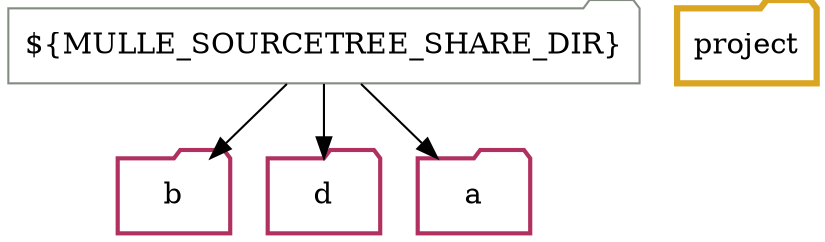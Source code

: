 digraph sourcetree
{
   node [ shape="box"; style="filled" ]

   "${MULLE_SOURCETREE_SHARE_DIR}" -> "${MULLE_SOURCETREE_SHARE_DIR}/b" [ style="", label="" ]
   "${MULLE_SOURCETREE_SHARE_DIR}/b" [ shape="folder", penwidth="2", color="maroon", style="" label="b"]
   "${MULLE_SOURCETREE_SHARE_DIR}" -> "${MULLE_SOURCETREE_SHARE_DIR}/d" [ style="", label="" ]
   "${MULLE_SOURCETREE_SHARE_DIR}/d" [ shape="folder", penwidth="2", color="maroon", style="" label="d"]
   "${MULLE_SOURCETREE_SHARE_DIR}" -> "${MULLE_SOURCETREE_SHARE_DIR}/a" [ style="", label="" ]
   "${MULLE_SOURCETREE_SHARE_DIR}/a" [ shape="folder", penwidth="2", color="maroon", style="" label="a"]
   "project" [ shape="folder", penwidth="3", color="goldenrod", style="" label="project"]
   "${MULLE_SOURCETREE_SHARE_DIR}" [ shape="folder", penwidth="1", color="honeydew4", style="" label="${MULLE_SOURCETREE_SHARE_DIR}"]
}
